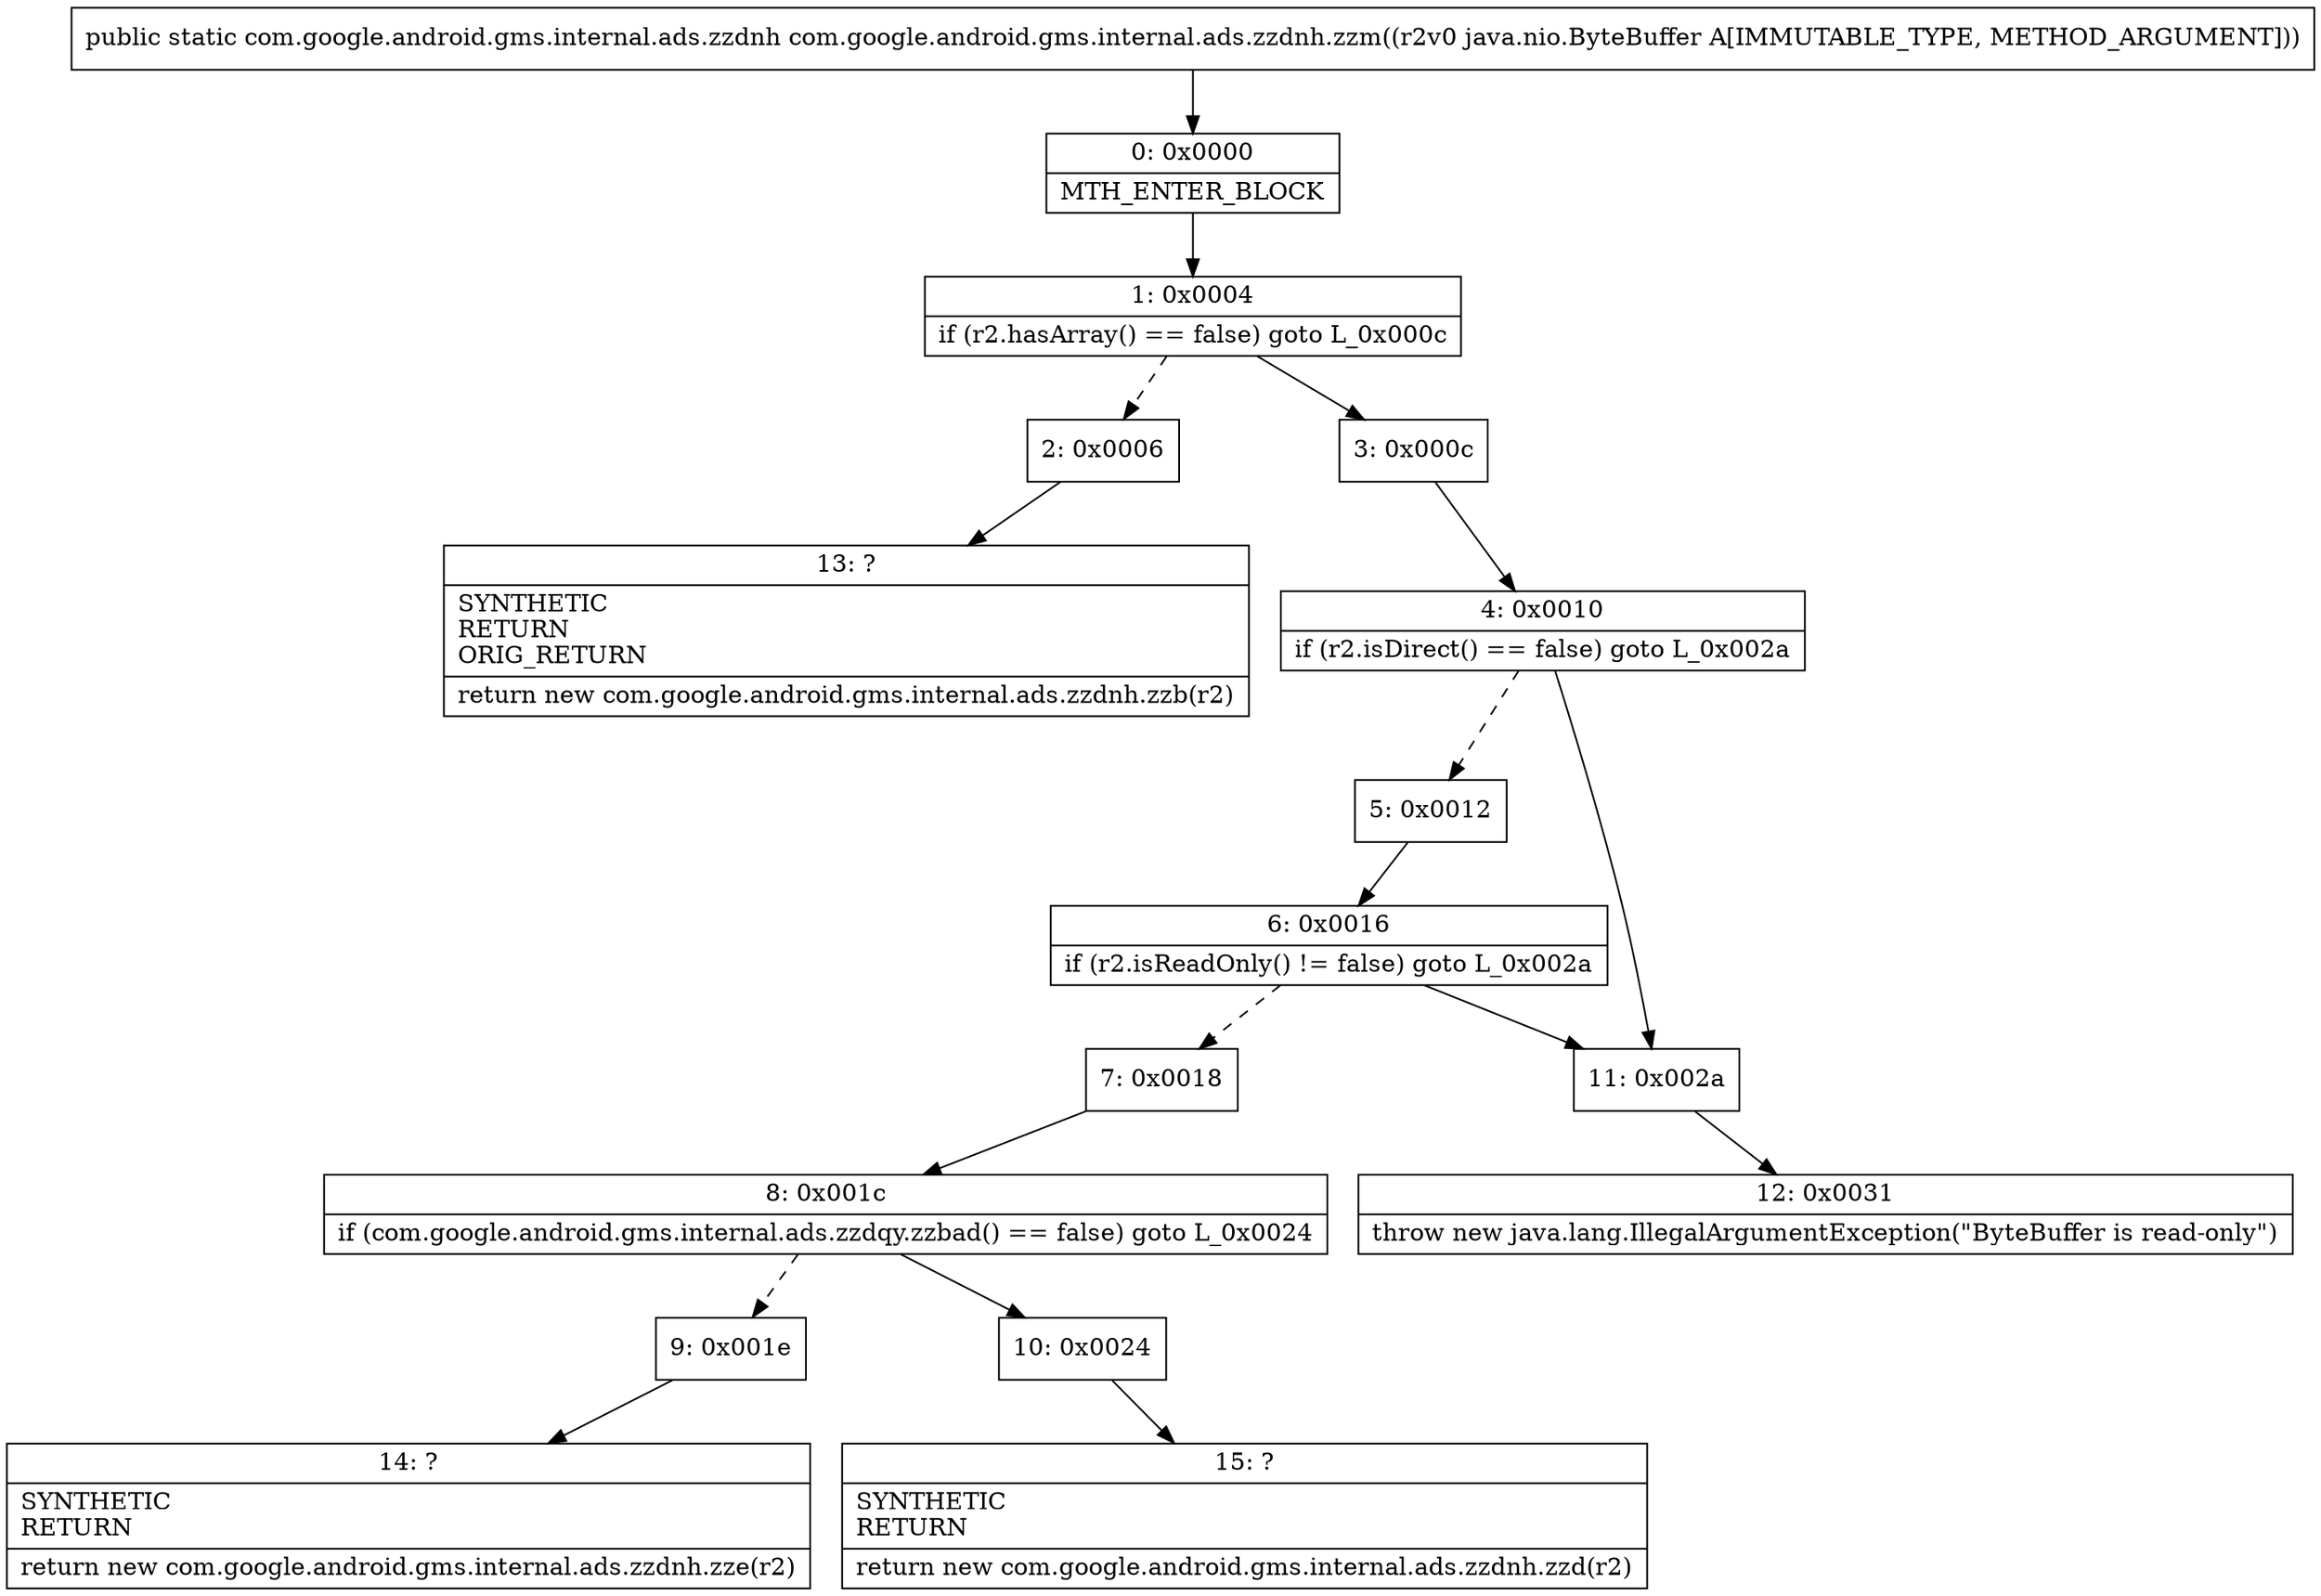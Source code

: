 digraph "CFG forcom.google.android.gms.internal.ads.zzdnh.zzm(Ljava\/nio\/ByteBuffer;)Lcom\/google\/android\/gms\/internal\/ads\/zzdnh;" {
Node_0 [shape=record,label="{0\:\ 0x0000|MTH_ENTER_BLOCK\l}"];
Node_1 [shape=record,label="{1\:\ 0x0004|if (r2.hasArray() == false) goto L_0x000c\l}"];
Node_2 [shape=record,label="{2\:\ 0x0006}"];
Node_3 [shape=record,label="{3\:\ 0x000c}"];
Node_4 [shape=record,label="{4\:\ 0x0010|if (r2.isDirect() == false) goto L_0x002a\l}"];
Node_5 [shape=record,label="{5\:\ 0x0012}"];
Node_6 [shape=record,label="{6\:\ 0x0016|if (r2.isReadOnly() != false) goto L_0x002a\l}"];
Node_7 [shape=record,label="{7\:\ 0x0018}"];
Node_8 [shape=record,label="{8\:\ 0x001c|if (com.google.android.gms.internal.ads.zzdqy.zzbad() == false) goto L_0x0024\l}"];
Node_9 [shape=record,label="{9\:\ 0x001e}"];
Node_10 [shape=record,label="{10\:\ 0x0024}"];
Node_11 [shape=record,label="{11\:\ 0x002a}"];
Node_12 [shape=record,label="{12\:\ 0x0031|throw new java.lang.IllegalArgumentException(\"ByteBuffer is read\-only\")\l}"];
Node_13 [shape=record,label="{13\:\ ?|SYNTHETIC\lRETURN\lORIG_RETURN\l|return new com.google.android.gms.internal.ads.zzdnh.zzb(r2)\l}"];
Node_14 [shape=record,label="{14\:\ ?|SYNTHETIC\lRETURN\l|return new com.google.android.gms.internal.ads.zzdnh.zze(r2)\l}"];
Node_15 [shape=record,label="{15\:\ ?|SYNTHETIC\lRETURN\l|return new com.google.android.gms.internal.ads.zzdnh.zzd(r2)\l}"];
MethodNode[shape=record,label="{public static com.google.android.gms.internal.ads.zzdnh com.google.android.gms.internal.ads.zzdnh.zzm((r2v0 java.nio.ByteBuffer A[IMMUTABLE_TYPE, METHOD_ARGUMENT])) }"];
MethodNode -> Node_0;
Node_0 -> Node_1;
Node_1 -> Node_2[style=dashed];
Node_1 -> Node_3;
Node_2 -> Node_13;
Node_3 -> Node_4;
Node_4 -> Node_5[style=dashed];
Node_4 -> Node_11;
Node_5 -> Node_6;
Node_6 -> Node_7[style=dashed];
Node_6 -> Node_11;
Node_7 -> Node_8;
Node_8 -> Node_9[style=dashed];
Node_8 -> Node_10;
Node_9 -> Node_14;
Node_10 -> Node_15;
Node_11 -> Node_12;
}

